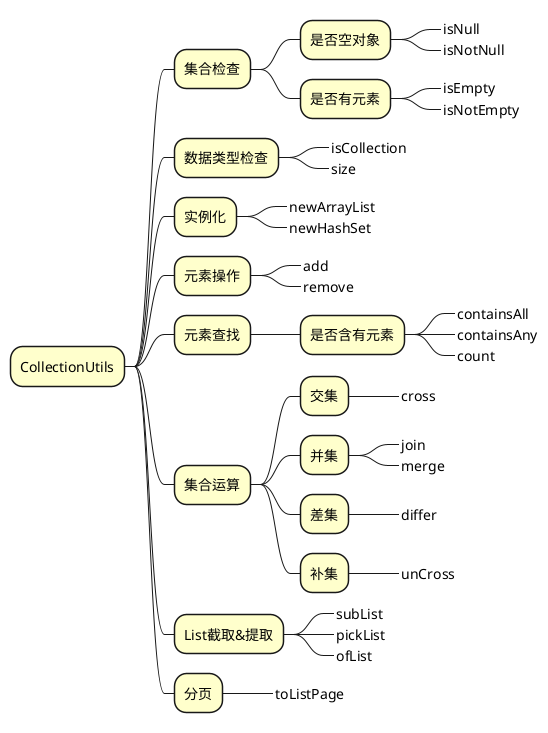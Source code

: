 @startmindmap
<style>
mindmapDiagram {
    node {
        BackgroundColor #Business
    }
}
</style>

* CollectionUtils
** 集合检查
***  是否空对象
****_ isNull
****_ isNotNull
*** 是否有元素
****_ isEmpty
****_ isNotEmpty

** 数据类型检查
***_ isCollection
***_ size

** 实例化
***_ newArrayList
***_ newHashSet

** 元素操作
***_ add
***_ remove

** 元素查找
*** 是否含有元素
****_ containsAll
****_ containsAny
****_ count

** 集合运算
*** 交集
****_ cross
*** 并集
****_ join
****_ merge
*** 差集
****_ differ
*** 补集
****_ unCross

** List截取&提取
***_ subList
***_ pickList
***_ ofList

** 分页
***_ toListPage

@endmindmap